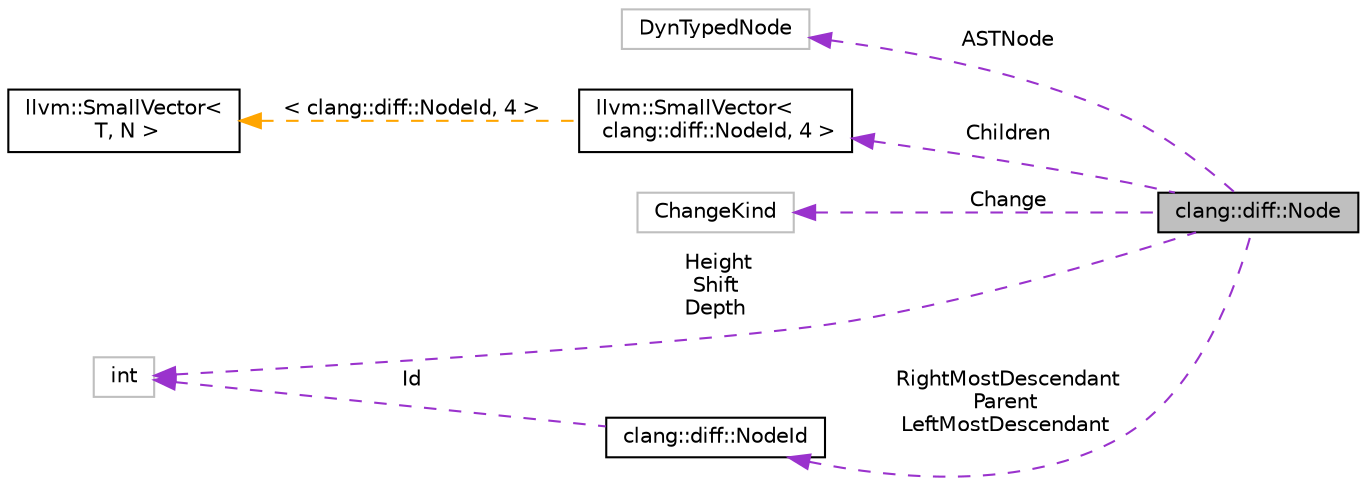 digraph "clang::diff::Node"
{
 // LATEX_PDF_SIZE
  bgcolor="transparent";
  edge [fontname="Helvetica",fontsize="10",labelfontname="Helvetica",labelfontsize="10"];
  node [fontname="Helvetica",fontsize="10",shape=record];
  rankdir="LR";
  Node1 [label="clang::diff::Node",height=0.2,width=0.4,color="black", fillcolor="grey75", style="filled", fontcolor="black",tooltip="Represents a Clang AST node, alongside some additional information."];
  Node2 -> Node1 [dir="back",color="darkorchid3",fontsize="10",style="dashed",label=" ASTNode" ,fontname="Helvetica"];
  Node2 [label="DynTypedNode",height=0.2,width=0.4,color="grey75",tooltip=" "];
  Node3 -> Node1 [dir="back",color="darkorchid3",fontsize="10",style="dashed",label=" Children" ,fontname="Helvetica"];
  Node3 [label="llvm::SmallVector\<\l clang::diff::NodeId, 4 \>",height=0.2,width=0.4,color="black",URL="$classllvm_1_1SmallVector.html",tooltip=" "];
  Node4 -> Node3 [dir="back",color="orange",fontsize="10",style="dashed",label=" \< clang::diff::NodeId, 4 \>" ,fontname="Helvetica"];
  Node4 [label="llvm::SmallVector\<\l T, N \>",height=0.2,width=0.4,color="black",URL="$classllvm_1_1SmallVector.html",tooltip=" "];
  Node5 -> Node1 [dir="back",color="darkorchid3",fontsize="10",style="dashed",label=" Change" ,fontname="Helvetica"];
  Node5 [label="ChangeKind",height=0.2,width=0.4,color="grey75",tooltip=" "];
  Node6 -> Node1 [dir="back",color="darkorchid3",fontsize="10",style="dashed",label=" Height\nShift\nDepth" ,fontname="Helvetica"];
  Node6 [label="int",height=0.2,width=0.4,color="grey75",tooltip=" "];
  Node7 -> Node1 [dir="back",color="darkorchid3",fontsize="10",style="dashed",label=" RightMostDescendant\nParent\nLeftMostDescendant" ,fontname="Helvetica"];
  Node7 [label="clang::diff::NodeId",height=0.2,width=0.4,color="black",URL="$structclang_1_1diff_1_1NodeId.html",tooltip="Within a tree, this identifies a node by its preorder offset."];
  Node6 -> Node7 [dir="back",color="darkorchid3",fontsize="10",style="dashed",label=" Id" ,fontname="Helvetica"];
}

